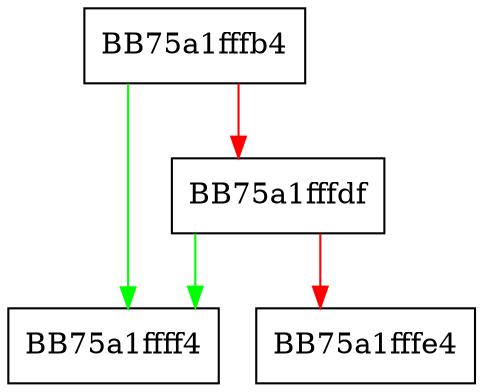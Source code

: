 digraph lua_rawequal {
  node [shape="box"];
  graph [splines=ortho];
  BB75a1fffb4 -> BB75a1ffff4 [color="green"];
  BB75a1fffb4 -> BB75a1fffdf [color="red"];
  BB75a1fffdf -> BB75a1ffff4 [color="green"];
  BB75a1fffdf -> BB75a1fffe4 [color="red"];
}